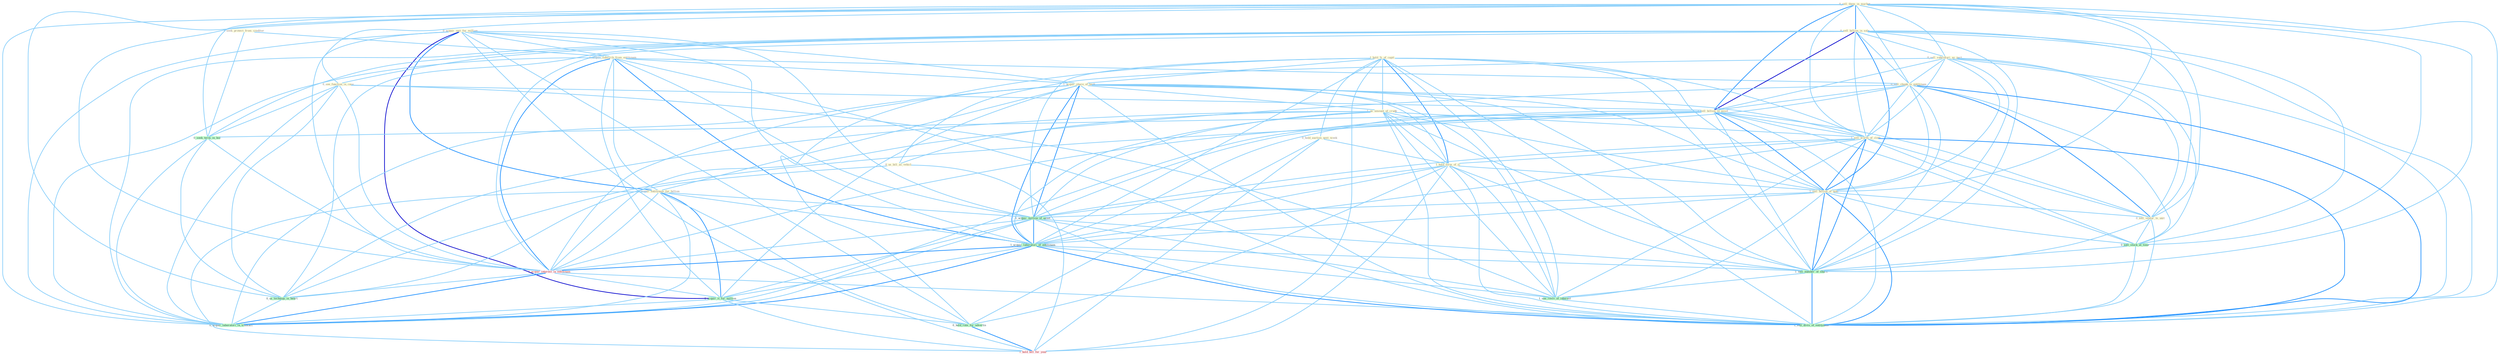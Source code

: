 Graph G{ 
    node
    [shape=polygon,style=filled,width=.5,height=.06,color="#BDFCC9",fixedsize=true,fontsize=4,
    fontcolor="#2f4f4f"];
    {node
    [color="#ffffe0", fontcolor="#8b7d6b"] "1_seek_protect_from_creditor " "0_acquir_unit_for_million " "0_acquir_subscrib_from_entitynam " "0_sell_them_in_market " "0_sell_billion_in_sale " "1_hold_%_of_capit " "1_acquir_share_of_bank " "0_sell_subsidiari_as_part " "0_sell_chunk_to_entitynam " "0_acquir_entitynam_for_billion " "1_us_amount_of_crude " "0_see_function_in_case " "0_hold_auction_next_week " "1_sell_billion_in_asset " "1_sell_worth_of_cloth " "1_hold_form_of_it " "0_us_bill_as_vehicl " "1_sell_billion_of_note " "0_sell_ventur_to_unit "}
{node [color="#fff0f5", fontcolor="#b22222"] "1_acquir_interest_in_entitynam " "1_hold_bill_for_year "}
edge [color="#B0E2FF"];

	"1_seek_protect_from_creditor " -- "0_acquir_subscrib_from_entitynam " [w="1", color="#87cefa" ];
	"1_seek_protect_from_creditor " -- "0_seek_term_in_bid " [w="1", color="#87cefa" ];
	"0_acquir_unit_for_million " -- "0_acquir_subscrib_from_entitynam " [w="1", color="#87cefa" ];
	"0_acquir_unit_for_million " -- "1_acquir_share_of_bank " [w="1", color="#87cefa" ];
	"0_acquir_unit_for_million " -- "0_acquir_entitynam_for_billion " [w="2", color="#1e90ff" , len=0.8];
	"0_acquir_unit_for_million " -- "1_acquir_million_of_asset " [w="1", color="#87cefa" ];
	"0_acquir_unit_for_million " -- "1_acquir_laboratori_of_entitynam " [w="1", color="#87cefa" ];
	"0_acquir_unit_for_million " -- "1_acquir_interest_in_entitynam " [w="1", color="#87cefa" ];
	"0_acquir_unit_for_million " -- "0_acquir_it_for_million " [w="3", color="#0000cd" , len=0.6];
	"0_acquir_unit_for_million " -- "0_hold_rate_for_advertis " [w="1", color="#87cefa" ];
	"0_acquir_unit_for_million " -- "0_acquir_laboratori_in_transact " [w="1", color="#87cefa" ];
	"0_acquir_unit_for_million " -- "1_hold_bill_for_year " [w="1", color="#87cefa" ];
	"0_acquir_subscrib_from_entitynam " -- "1_acquir_share_of_bank " [w="1", color="#87cefa" ];
	"0_acquir_subscrib_from_entitynam " -- "0_sell_chunk_to_entitynam " [w="1", color="#87cefa" ];
	"0_acquir_subscrib_from_entitynam " -- "0_acquir_entitynam_for_billion " [w="1", color="#87cefa" ];
	"0_acquir_subscrib_from_entitynam " -- "1_acquir_million_of_asset " [w="1", color="#87cefa" ];
	"0_acquir_subscrib_from_entitynam " -- "1_acquir_laboratori_of_entitynam " [w="2", color="#1e90ff" , len=0.8];
	"0_acquir_subscrib_from_entitynam " -- "1_acquir_interest_in_entitynam " [w="2", color="#1e90ff" , len=0.8];
	"0_acquir_subscrib_from_entitynam " -- "0_acquir_it_for_million " [w="1", color="#87cefa" ];
	"0_acquir_subscrib_from_entitynam " -- "0_acquir_laboratori_in_transact " [w="1", color="#87cefa" ];
	"0_acquir_subscrib_from_entitynam " -- "1_sell_divis_of_entitynam " [w="1", color="#87cefa" ];
	"0_sell_them_in_market " -- "0_sell_billion_in_sale " [w="2", color="#1e90ff" , len=0.8];
	"0_sell_them_in_market " -- "0_sell_subsidiari_as_part " [w="1", color="#87cefa" ];
	"0_sell_them_in_market " -- "0_sell_chunk_to_entitynam " [w="1", color="#87cefa" ];
	"0_sell_them_in_market " -- "0_see_function_in_case " [w="1", color="#87cefa" ];
	"0_sell_them_in_market " -- "1_sell_billion_in_asset " [w="2", color="#1e90ff" , len=0.8];
	"0_sell_them_in_market " -- "1_sell_worth_of_cloth " [w="1", color="#87cefa" ];
	"0_sell_them_in_market " -- "1_sell_billion_of_note " [w="1", color="#87cefa" ];
	"0_sell_them_in_market " -- "0_sell_ventur_to_unit " [w="1", color="#87cefa" ];
	"0_sell_them_in_market " -- "0_seek_term_in_bid " [w="1", color="#87cefa" ];
	"0_sell_them_in_market " -- "1_acquir_interest_in_entitynam " [w="1", color="#87cefa" ];
	"0_sell_them_in_market " -- "0_us_techniqu_in_heart " [w="1", color="#87cefa" ];
	"0_sell_them_in_market " -- "0_acquir_laboratori_in_transact " [w="1", color="#87cefa" ];
	"0_sell_them_in_market " -- "0_sell_stock_at_time " [w="1", color="#87cefa" ];
	"0_sell_them_in_market " -- "1_sell_number_of_share " [w="1", color="#87cefa" ];
	"0_sell_them_in_market " -- "1_sell_divis_of_entitynam " [w="1", color="#87cefa" ];
	"0_sell_billion_in_sale " -- "0_sell_subsidiari_as_part " [w="1", color="#87cefa" ];
	"0_sell_billion_in_sale " -- "0_sell_chunk_to_entitynam " [w="1", color="#87cefa" ];
	"0_sell_billion_in_sale " -- "0_see_function_in_case " [w="1", color="#87cefa" ];
	"0_sell_billion_in_sale " -- "1_sell_billion_in_asset " [w="3", color="#0000cd" , len=0.6];
	"0_sell_billion_in_sale " -- "1_sell_worth_of_cloth " [w="1", color="#87cefa" ];
	"0_sell_billion_in_sale " -- "1_sell_billion_of_note " [w="2", color="#1e90ff" , len=0.8];
	"0_sell_billion_in_sale " -- "0_sell_ventur_to_unit " [w="1", color="#87cefa" ];
	"0_sell_billion_in_sale " -- "0_seek_term_in_bid " [w="1", color="#87cefa" ];
	"0_sell_billion_in_sale " -- "1_acquir_interest_in_entitynam " [w="1", color="#87cefa" ];
	"0_sell_billion_in_sale " -- "0_us_techniqu_in_heart " [w="1", color="#87cefa" ];
	"0_sell_billion_in_sale " -- "0_acquir_laboratori_in_transact " [w="1", color="#87cefa" ];
	"0_sell_billion_in_sale " -- "0_sell_stock_at_time " [w="1", color="#87cefa" ];
	"0_sell_billion_in_sale " -- "1_sell_number_of_share " [w="1", color="#87cefa" ];
	"0_sell_billion_in_sale " -- "1_sell_divis_of_entitynam " [w="1", color="#87cefa" ];
	"1_hold_%_of_capit " -- "1_acquir_share_of_bank " [w="1", color="#87cefa" ];
	"1_hold_%_of_capit " -- "1_us_amount_of_crude " [w="1", color="#87cefa" ];
	"1_hold_%_of_capit " -- "0_hold_auction_next_week " [w="1", color="#87cefa" ];
	"1_hold_%_of_capit " -- "1_sell_worth_of_cloth " [w="1", color="#87cefa" ];
	"1_hold_%_of_capit " -- "1_hold_form_of_it " [w="2", color="#1e90ff" , len=0.8];
	"1_hold_%_of_capit " -- "1_sell_billion_of_note " [w="1", color="#87cefa" ];
	"1_hold_%_of_capit " -- "1_acquir_million_of_asset " [w="1", color="#87cefa" ];
	"1_hold_%_of_capit " -- "1_acquir_laboratori_of_entitynam " [w="1", color="#87cefa" ];
	"1_hold_%_of_capit " -- "0_hold_rate_for_advertis " [w="1", color="#87cefa" ];
	"1_hold_%_of_capit " -- "1_sell_number_of_share " [w="1", color="#87cefa" ];
	"1_hold_%_of_capit " -- "1_see_reviv_of_interest " [w="1", color="#87cefa" ];
	"1_hold_%_of_capit " -- "1_hold_bill_for_year " [w="1", color="#87cefa" ];
	"1_hold_%_of_capit " -- "1_sell_divis_of_entitynam " [w="1", color="#87cefa" ];
	"1_acquir_share_of_bank " -- "0_acquir_entitynam_for_billion " [w="1", color="#87cefa" ];
	"1_acquir_share_of_bank " -- "1_us_amount_of_crude " [w="1", color="#87cefa" ];
	"1_acquir_share_of_bank " -- "1_sell_worth_of_cloth " [w="1", color="#87cefa" ];
	"1_acquir_share_of_bank " -- "1_hold_form_of_it " [w="1", color="#87cefa" ];
	"1_acquir_share_of_bank " -- "1_sell_billion_of_note " [w="1", color="#87cefa" ];
	"1_acquir_share_of_bank " -- "1_acquir_million_of_asset " [w="2", color="#1e90ff" , len=0.8];
	"1_acquir_share_of_bank " -- "1_acquir_laboratori_of_entitynam " [w="2", color="#1e90ff" , len=0.8];
	"1_acquir_share_of_bank " -- "1_acquir_interest_in_entitynam " [w="1", color="#87cefa" ];
	"1_acquir_share_of_bank " -- "0_acquir_it_for_million " [w="1", color="#87cefa" ];
	"1_acquir_share_of_bank " -- "0_acquir_laboratori_in_transact " [w="1", color="#87cefa" ];
	"1_acquir_share_of_bank " -- "1_sell_number_of_share " [w="1", color="#87cefa" ];
	"1_acquir_share_of_bank " -- "1_see_reviv_of_interest " [w="1", color="#87cefa" ];
	"1_acquir_share_of_bank " -- "1_sell_divis_of_entitynam " [w="1", color="#87cefa" ];
	"0_sell_subsidiari_as_part " -- "0_sell_chunk_to_entitynam " [w="1", color="#87cefa" ];
	"0_sell_subsidiari_as_part " -- "1_sell_billion_in_asset " [w="1", color="#87cefa" ];
	"0_sell_subsidiari_as_part " -- "1_sell_worth_of_cloth " [w="1", color="#87cefa" ];
	"0_sell_subsidiari_as_part " -- "0_us_bill_as_vehicl " [w="1", color="#87cefa" ];
	"0_sell_subsidiari_as_part " -- "1_sell_billion_of_note " [w="1", color="#87cefa" ];
	"0_sell_subsidiari_as_part " -- "0_sell_ventur_to_unit " [w="1", color="#87cefa" ];
	"0_sell_subsidiari_as_part " -- "0_sell_stock_at_time " [w="1", color="#87cefa" ];
	"0_sell_subsidiari_as_part " -- "1_sell_number_of_share " [w="1", color="#87cefa" ];
	"0_sell_subsidiari_as_part " -- "1_sell_divis_of_entitynam " [w="1", color="#87cefa" ];
	"0_sell_chunk_to_entitynam " -- "1_sell_billion_in_asset " [w="1", color="#87cefa" ];
	"0_sell_chunk_to_entitynam " -- "1_sell_worth_of_cloth " [w="1", color="#87cefa" ];
	"0_sell_chunk_to_entitynam " -- "1_sell_billion_of_note " [w="1", color="#87cefa" ];
	"0_sell_chunk_to_entitynam " -- "0_sell_ventur_to_unit " [w="2", color="#1e90ff" , len=0.8];
	"0_sell_chunk_to_entitynam " -- "1_acquir_laboratori_of_entitynam " [w="1", color="#87cefa" ];
	"0_sell_chunk_to_entitynam " -- "1_acquir_interest_in_entitynam " [w="1", color="#87cefa" ];
	"0_sell_chunk_to_entitynam " -- "0_sell_stock_at_time " [w="1", color="#87cefa" ];
	"0_sell_chunk_to_entitynam " -- "1_sell_number_of_share " [w="1", color="#87cefa" ];
	"0_sell_chunk_to_entitynam " -- "1_sell_divis_of_entitynam " [w="2", color="#1e90ff" , len=0.8];
	"0_acquir_entitynam_for_billion " -- "1_acquir_million_of_asset " [w="1", color="#87cefa" ];
	"0_acquir_entitynam_for_billion " -- "1_acquir_laboratori_of_entitynam " [w="1", color="#87cefa" ];
	"0_acquir_entitynam_for_billion " -- "1_acquir_interest_in_entitynam " [w="1", color="#87cefa" ];
	"0_acquir_entitynam_for_billion " -- "0_acquir_it_for_million " [w="2", color="#1e90ff" , len=0.8];
	"0_acquir_entitynam_for_billion " -- "0_hold_rate_for_advertis " [w="1", color="#87cefa" ];
	"0_acquir_entitynam_for_billion " -- "0_acquir_laboratori_in_transact " [w="1", color="#87cefa" ];
	"0_acquir_entitynam_for_billion " -- "1_hold_bill_for_year " [w="1", color="#87cefa" ];
	"1_us_amount_of_crude " -- "1_sell_worth_of_cloth " [w="1", color="#87cefa" ];
	"1_us_amount_of_crude " -- "1_hold_form_of_it " [w="1", color="#87cefa" ];
	"1_us_amount_of_crude " -- "0_us_bill_as_vehicl " [w="1", color="#87cefa" ];
	"1_us_amount_of_crude " -- "1_sell_billion_of_note " [w="1", color="#87cefa" ];
	"1_us_amount_of_crude " -- "1_acquir_million_of_asset " [w="1", color="#87cefa" ];
	"1_us_amount_of_crude " -- "1_acquir_laboratori_of_entitynam " [w="1", color="#87cefa" ];
	"1_us_amount_of_crude " -- "0_us_techniqu_in_heart " [w="1", color="#87cefa" ];
	"1_us_amount_of_crude " -- "1_sell_number_of_share " [w="1", color="#87cefa" ];
	"1_us_amount_of_crude " -- "1_see_reviv_of_interest " [w="1", color="#87cefa" ];
	"1_us_amount_of_crude " -- "1_sell_divis_of_entitynam " [w="1", color="#87cefa" ];
	"0_see_function_in_case " -- "1_sell_billion_in_asset " [w="1", color="#87cefa" ];
	"0_see_function_in_case " -- "0_seek_term_in_bid " [w="1", color="#87cefa" ];
	"0_see_function_in_case " -- "1_acquir_interest_in_entitynam " [w="1", color="#87cefa" ];
	"0_see_function_in_case " -- "0_us_techniqu_in_heart " [w="1", color="#87cefa" ];
	"0_see_function_in_case " -- "0_acquir_laboratori_in_transact " [w="1", color="#87cefa" ];
	"0_see_function_in_case " -- "1_see_reviv_of_interest " [w="1", color="#87cefa" ];
	"0_hold_auction_next_week " -- "1_hold_form_of_it " [w="1", color="#87cefa" ];
	"0_hold_auction_next_week " -- "0_hold_rate_for_advertis " [w="1", color="#87cefa" ];
	"0_hold_auction_next_week " -- "1_hold_bill_for_year " [w="1", color="#87cefa" ];
	"1_sell_billion_in_asset " -- "1_sell_worth_of_cloth " [w="1", color="#87cefa" ];
	"1_sell_billion_in_asset " -- "1_sell_billion_of_note " [w="2", color="#1e90ff" , len=0.8];
	"1_sell_billion_in_asset " -- "0_sell_ventur_to_unit " [w="1", color="#87cefa" ];
	"1_sell_billion_in_asset " -- "1_acquir_million_of_asset " [w="1", color="#87cefa" ];
	"1_sell_billion_in_asset " -- "0_seek_term_in_bid " [w="1", color="#87cefa" ];
	"1_sell_billion_in_asset " -- "1_acquir_interest_in_entitynam " [w="1", color="#87cefa" ];
	"1_sell_billion_in_asset " -- "0_us_techniqu_in_heart " [w="1", color="#87cefa" ];
	"1_sell_billion_in_asset " -- "0_acquir_laboratori_in_transact " [w="1", color="#87cefa" ];
	"1_sell_billion_in_asset " -- "0_sell_stock_at_time " [w="1", color="#87cefa" ];
	"1_sell_billion_in_asset " -- "1_sell_number_of_share " [w="1", color="#87cefa" ];
	"1_sell_billion_in_asset " -- "1_sell_divis_of_entitynam " [w="1", color="#87cefa" ];
	"1_sell_worth_of_cloth " -- "1_hold_form_of_it " [w="1", color="#87cefa" ];
	"1_sell_worth_of_cloth " -- "1_sell_billion_of_note " [w="2", color="#1e90ff" , len=0.8];
	"1_sell_worth_of_cloth " -- "0_sell_ventur_to_unit " [w="1", color="#87cefa" ];
	"1_sell_worth_of_cloth " -- "1_acquir_million_of_asset " [w="1", color="#87cefa" ];
	"1_sell_worth_of_cloth " -- "1_acquir_laboratori_of_entitynam " [w="1", color="#87cefa" ];
	"1_sell_worth_of_cloth " -- "0_sell_stock_at_time " [w="1", color="#87cefa" ];
	"1_sell_worth_of_cloth " -- "1_sell_number_of_share " [w="2", color="#1e90ff" , len=0.8];
	"1_sell_worth_of_cloth " -- "1_see_reviv_of_interest " [w="1", color="#87cefa" ];
	"1_sell_worth_of_cloth " -- "1_sell_divis_of_entitynam " [w="2", color="#1e90ff" , len=0.8];
	"1_hold_form_of_it " -- "1_sell_billion_of_note " [w="1", color="#87cefa" ];
	"1_hold_form_of_it " -- "1_acquir_million_of_asset " [w="1", color="#87cefa" ];
	"1_hold_form_of_it " -- "1_acquir_laboratori_of_entitynam " [w="1", color="#87cefa" ];
	"1_hold_form_of_it " -- "0_hold_rate_for_advertis " [w="1", color="#87cefa" ];
	"1_hold_form_of_it " -- "1_sell_number_of_share " [w="1", color="#87cefa" ];
	"1_hold_form_of_it " -- "1_see_reviv_of_interest " [w="1", color="#87cefa" ];
	"1_hold_form_of_it " -- "1_hold_bill_for_year " [w="1", color="#87cefa" ];
	"1_hold_form_of_it " -- "1_sell_divis_of_entitynam " [w="1", color="#87cefa" ];
	"0_us_bill_as_vehicl " -- "0_us_techniqu_in_heart " [w="1", color="#87cefa" ];
	"0_us_bill_as_vehicl " -- "1_hold_bill_for_year " [w="1", color="#87cefa" ];
	"1_sell_billion_of_note " -- "0_sell_ventur_to_unit " [w="1", color="#87cefa" ];
	"1_sell_billion_of_note " -- "1_acquir_million_of_asset " [w="1", color="#87cefa" ];
	"1_sell_billion_of_note " -- "1_acquir_laboratori_of_entitynam " [w="1", color="#87cefa" ];
	"1_sell_billion_of_note " -- "0_sell_stock_at_time " [w="1", color="#87cefa" ];
	"1_sell_billion_of_note " -- "1_sell_number_of_share " [w="2", color="#1e90ff" , len=0.8];
	"1_sell_billion_of_note " -- "1_see_reviv_of_interest " [w="1", color="#87cefa" ];
	"1_sell_billion_of_note " -- "1_sell_divis_of_entitynam " [w="2", color="#1e90ff" , len=0.8];
	"0_sell_ventur_to_unit " -- "0_sell_stock_at_time " [w="1", color="#87cefa" ];
	"0_sell_ventur_to_unit " -- "1_sell_number_of_share " [w="1", color="#87cefa" ];
	"0_sell_ventur_to_unit " -- "1_sell_divis_of_entitynam " [w="1", color="#87cefa" ];
	"1_acquir_million_of_asset " -- "1_acquir_laboratori_of_entitynam " [w="2", color="#1e90ff" , len=0.8];
	"1_acquir_million_of_asset " -- "1_acquir_interest_in_entitynam " [w="1", color="#87cefa" ];
	"1_acquir_million_of_asset " -- "0_acquir_it_for_million " [w="1", color="#87cefa" ];
	"1_acquir_million_of_asset " -- "0_acquir_laboratori_in_transact " [w="1", color="#87cefa" ];
	"1_acquir_million_of_asset " -- "1_sell_number_of_share " [w="1", color="#87cefa" ];
	"1_acquir_million_of_asset " -- "1_see_reviv_of_interest " [w="1", color="#87cefa" ];
	"1_acquir_million_of_asset " -- "1_sell_divis_of_entitynam " [w="1", color="#87cefa" ];
	"1_acquir_laboratori_of_entitynam " -- "1_acquir_interest_in_entitynam " [w="2", color="#1e90ff" , len=0.8];
	"1_acquir_laboratori_of_entitynam " -- "0_acquir_it_for_million " [w="1", color="#87cefa" ];
	"1_acquir_laboratori_of_entitynam " -- "0_acquir_laboratori_in_transact " [w="2", color="#1e90ff" , len=0.8];
	"1_acquir_laboratori_of_entitynam " -- "1_sell_number_of_share " [w="1", color="#87cefa" ];
	"1_acquir_laboratori_of_entitynam " -- "1_see_reviv_of_interest " [w="1", color="#87cefa" ];
	"1_acquir_laboratori_of_entitynam " -- "1_sell_divis_of_entitynam " [w="2", color="#1e90ff" , len=0.8];
	"0_seek_term_in_bid " -- "1_acquir_interest_in_entitynam " [w="1", color="#87cefa" ];
	"0_seek_term_in_bid " -- "0_us_techniqu_in_heart " [w="1", color="#87cefa" ];
	"0_seek_term_in_bid " -- "0_acquir_laboratori_in_transact " [w="1", color="#87cefa" ];
	"1_acquir_interest_in_entitynam " -- "0_us_techniqu_in_heart " [w="1", color="#87cefa" ];
	"1_acquir_interest_in_entitynam " -- "0_acquir_it_for_million " [w="1", color="#87cefa" ];
	"1_acquir_interest_in_entitynam " -- "0_acquir_laboratori_in_transact " [w="2", color="#1e90ff" , len=0.8];
	"1_acquir_interest_in_entitynam " -- "1_sell_divis_of_entitynam " [w="1", color="#87cefa" ];
	"0_us_techniqu_in_heart " -- "0_acquir_laboratori_in_transact " [w="1", color="#87cefa" ];
	"0_acquir_it_for_million " -- "0_hold_rate_for_advertis " [w="1", color="#87cefa" ];
	"0_acquir_it_for_million " -- "0_acquir_laboratori_in_transact " [w="1", color="#87cefa" ];
	"0_acquir_it_for_million " -- "1_hold_bill_for_year " [w="1", color="#87cefa" ];
	"0_hold_rate_for_advertis " -- "1_hold_bill_for_year " [w="2", color="#1e90ff" , len=0.8];
	"0_sell_stock_at_time " -- "1_sell_number_of_share " [w="1", color="#87cefa" ];
	"0_sell_stock_at_time " -- "1_sell_divis_of_entitynam " [w="1", color="#87cefa" ];
	"1_sell_number_of_share " -- "1_see_reviv_of_interest " [w="1", color="#87cefa" ];
	"1_sell_number_of_share " -- "1_sell_divis_of_entitynam " [w="2", color="#1e90ff" , len=0.8];
	"1_see_reviv_of_interest " -- "1_sell_divis_of_entitynam " [w="1", color="#87cefa" ];
}